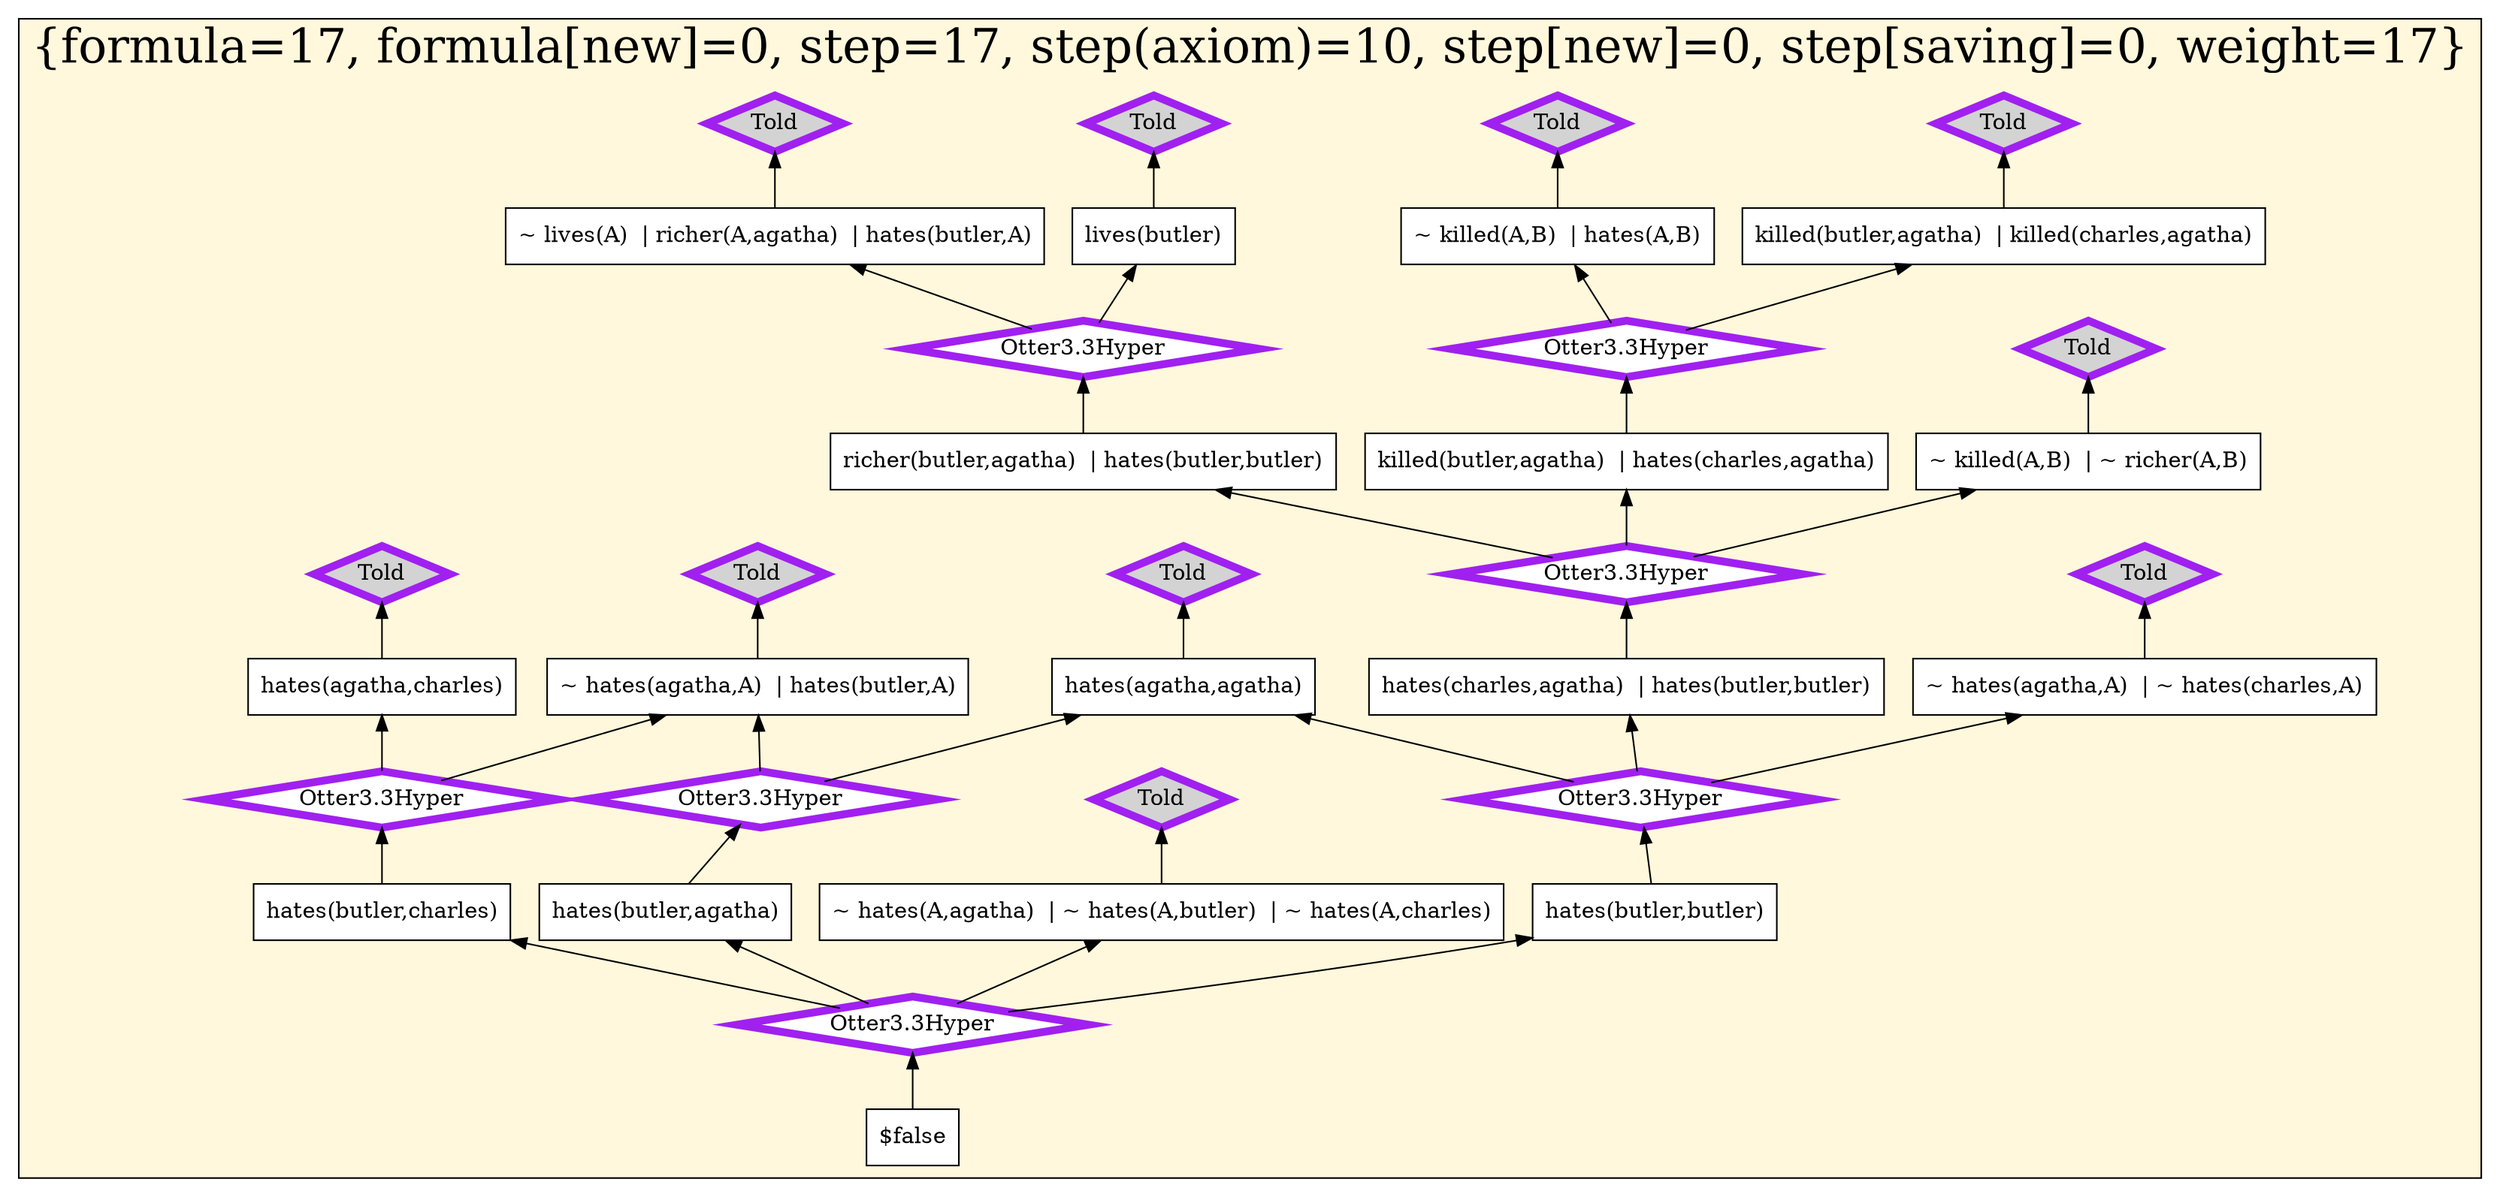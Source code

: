 digraph g 
{ rankdir=BT;
   
  "x_213" [ color="black" shape="box" label="~ lives(A)  | richer(A,agatha)  | hates(butler,A)" fillcolor="white" style="filled"  ];
  "x_336" [ color="black" shape="box" label="hates(agatha,agatha)" fillcolor="white" style="filled"  ];
  "x_383" [ color="black" shape="box" label="~ hates(agatha,A)  | ~ hates(charles,A)" fillcolor="white" style="filled"  ];
  "x_225" [ color="black" shape="box" label="hates(agatha,charles)" fillcolor="white" style="filled"  ];
  "x_130" [ color="black" shape="box" label="richer(butler,agatha)  | hates(butler,butler)" fillcolor="white" style="filled"  ];
  "x_206" [ color="black" shape="box" label="hates(butler,agatha)" fillcolor="white" style="filled"  ];
  "x_152" [ color="black" shape="box" label="hates(butler,charles)" fillcolor="white" style="filled"  ];
  "x_39" [ color="black" shape="box" label="~ killed(A,B)  | hates(A,B)" fillcolor="white" style="filled"  ];
  "x_392" [ color="black" shape="box" label="~ hates(A,agatha)  | ~ hates(A,butler)  | ~ hates(A,charles)" fillcolor="white" style="filled"  ];
  "x_3" [ color="black" shape="box" label="lives(butler)" fillcolor="white" style="filled"  ];
  "x_270" [ color="black" shape="box" label="hates(butler,butler)" fillcolor="white" style="filled"  ];
  "x_391" [ color="black" shape="box" label="hates(charles,agatha)  | hates(butler,butler)" fillcolor="white" style="filled"  ];
  "x_82" [ color="black" shape="box" label="~ hates(agatha,A)  | hates(butler,A)" fillcolor="white" style="filled"  ];
  "x_224" [ color="black" shape="box" label="killed(butler,agatha)  | hates(charles,agatha)" fillcolor="white" style="filled"  ];
  "x_390" [ color="black" shape="box" label="~ killed(A,B)  | ~ richer(A,B)" fillcolor="white" style="filled"  ];
  "x_2" [ color="black" shape="box" label="$false" fillcolor="white" style="filled"  ];
  "x_115" [ color="black" shape="box" label="killed(butler,agatha)  | killed(charles,agatha)" fillcolor="white" style="filled"  ];
  "-7f2be617:1240b4a10d1:-4724" [ URL="http://browser.inference-web.org/iwbrowser/BrowseNodeSet?url=http%3A%2F%2Finference-web.org%2Fproofs%2Ftptp%2FSolutions%2FPUZ%2FPUZ001-1%2FOtter---3.3%2Fanswer.owl%23ns_14" color="purple" shape="diamond" label="Otter3.3Hyper" fillcolor="white" style="filled" penwidth="5"  ];
  "x_130" -> "-7f2be617:1240b4a10d1:-4724";
  "-7f2be617:1240b4a10d1:-4724" -> "x_3";
  "-7f2be617:1240b4a10d1:-4724" -> "x_213";
  "-7f2be617:1240b4a10d1:-472f" [ URL="http://browser.inference-web.org/iwbrowser/BrowseNodeSet?url=http%3A%2F%2Finference-web.org%2Fproofs%2Ftptp%2FSolutions%2FPUZ%2FPUZ001-1%2FOtter---3.3%2Fanswer.owl%23ns_2" color="purple" shape="diamond" label="Told" fillcolor="lightgrey" style="filled" penwidth="5"  ];
  "x_383" -> "-7f2be617:1240b4a10d1:-472f";
  "-7f2be617:1240b4a10d1:-4744" [ URL="http://browser.inference-web.org/iwbrowser/BrowseNodeSet?url=http%3A%2F%2Finference-web.org%2Fproofs%2Ftptp%2FSolutions%2FPUZ%2FPUZ001-1%2FOtter---3.3%2Fanswer.owl%23ns_16" color="purple" shape="diamond" label="Otter3.3Hyper" fillcolor="white" style="filled" penwidth="5"  ];
  "x_206" -> "-7f2be617:1240b4a10d1:-4744";
  "-7f2be617:1240b4a10d1:-4744" -> "x_82";
  "-7f2be617:1240b4a10d1:-4744" -> "x_336";
  "-7f2be617:1240b4a10d1:-4735" [ URL="http://browser.inference-web.org/iwbrowser/BrowseNodeSet?url=http%3A%2F%2Finference-web.org%2Fproofs%2Ftptp%2FSolutions%2FPUZ%2FPUZ001-1%2FOtter---3.3%2Fanswer.owl%23ns_21" color="purple" shape="diamond" label="Otter3.3Hyper" fillcolor="white" style="filled" penwidth="5"  ];
  "x_270" -> "-7f2be617:1240b4a10d1:-4735";
  "-7f2be617:1240b4a10d1:-4735" -> "x_336";
  "-7f2be617:1240b4a10d1:-4735" -> "x_383";
  "-7f2be617:1240b4a10d1:-4735" -> "x_391";
  "-7f2be617:1240b4a10d1:-470b" [ URL="http://browser.inference-web.org/iwbrowser/BrowseNodeSet?url=http%3A%2F%2Finference-web.org%2Fproofs%2Ftptp%2FSolutions%2FPUZ%2FPUZ001-1%2FOtter---3.3%2Fanswer.owl%23ns_4" color="purple" shape="diamond" label="Told" fillcolor="lightgrey" style="filled" penwidth="5"  ];
  "x_39" -> "-7f2be617:1240b4a10d1:-470b";
  "-7f2be617:1240b4a10d1:-4753" [ URL="http://browser.inference-web.org/iwbrowser/BrowseNodeSet?url=http%3A%2F%2Finference-web.org%2Fproofs%2Ftptp%2FSolutions%2FPUZ%2FPUZ001-1%2FOtter---3.3%2Fanswer.owl%23ns_17" color="purple" shape="diamond" label="Otter3.3Hyper" fillcolor="white" style="filled" penwidth="5"  ];
  "x_152" -> "-7f2be617:1240b4a10d1:-4753";
  "-7f2be617:1240b4a10d1:-4753" -> "x_82";
  "-7f2be617:1240b4a10d1:-4753" -> "x_225";
  "-7f2be617:1240b4a10d1:-471a" [ URL="http://browser.inference-web.org/iwbrowser/BrowseNodeSet?url=http%3A%2F%2Finference-web.org%2Fproofs%2Ftptp%2FSolutions%2FPUZ%2FPUZ001-1%2FOtter---3.3%2Fanswer.owl%23ns_8" color="purple" shape="diamond" label="Told" fillcolor="lightgrey" style="filled" penwidth="5"  ];
  "x_3" -> "-7f2be617:1240b4a10d1:-471a";
  "-7f2be617:1240b4a10d1:-472a" [ URL="http://browser.inference-web.org/iwbrowser/BrowseNodeSet?url=http%3A%2F%2Finference-web.org%2Fproofs%2Ftptp%2FSolutions%2FPUZ%2FPUZ001-1%2FOtter---3.3%2Fanswer.owl%23ns_20" color="purple" shape="diamond" label="Otter3.3Hyper" fillcolor="white" style="filled" penwidth="5"  ];
  "x_391" -> "-7f2be617:1240b4a10d1:-472a";
  "-7f2be617:1240b4a10d1:-472a" -> "x_130";
  "-7f2be617:1240b4a10d1:-472a" -> "x_224";
  "-7f2be617:1240b4a10d1:-472a" -> "x_390";
  "-7f2be617:1240b4a10d1:-4749" [ URL="http://browser.inference-web.org/iwbrowser/BrowseNodeSet?url=http%3A%2F%2Finference-web.org%2Fproofs%2Ftptp%2FSolutions%2FPUZ%2FPUZ001-1%2FOtter---3.3%2Fanswer.owl%23ns_11" color="purple" shape="diamond" label="Told" fillcolor="lightgrey" style="filled" penwidth="5"  ];
  "x_225" -> "-7f2be617:1240b4a10d1:-4749";
  "-7f2be617:1240b4a10d1:-473a" [ URL="http://browser.inference-web.org/iwbrowser/BrowseNodeSet?url=http%3A%2F%2Finference-web.org%2Fproofs%2Ftptp%2FSolutions%2FPUZ%2FPUZ001-1%2FOtter---3.3%2Fanswer.owl%23ns_3" color="purple" shape="diamond" label="Told" fillcolor="lightgrey" style="filled" penwidth="5"  ];
  "x_392" -> "-7f2be617:1240b4a10d1:-473a";
  "-7f2be617:1240b4a10d1:-4710" [ URL="http://browser.inference-web.org/iwbrowser/BrowseNodeSet?url=http%3A%2F%2Finference-web.org%2Fproofs%2Ftptp%2FSolutions%2FPUZ%2FPUZ001-1%2FOtter---3.3%2Fanswer.owl%23ns_18" color="purple" shape="diamond" label="Otter3.3Hyper" fillcolor="white" style="filled" penwidth="5"  ];
  "x_224" -> "-7f2be617:1240b4a10d1:-4710";
  "-7f2be617:1240b4a10d1:-4710" -> "x_39";
  "-7f2be617:1240b4a10d1:-4710" -> "x_115";
  "-7f2be617:1240b4a10d1:-474e" [ URL="http://browser.inference-web.org/iwbrowser/BrowseNodeSet?url=http%3A%2F%2Finference-web.org%2Fproofs%2Ftptp%2FSolutions%2FPUZ%2FPUZ001-1%2FOtter---3.3%2Fanswer.owl%23ns_5" color="purple" shape="diamond" label="Told" fillcolor="lightgrey" style="filled" penwidth="5"  ];
  "x_82" -> "-7f2be617:1240b4a10d1:-474e";
  "-7f2be617:1240b4a10d1:-471f" [ URL="http://browser.inference-web.org/iwbrowser/BrowseNodeSet?url=http%3A%2F%2Finference-web.org%2Fproofs%2Ftptp%2FSolutions%2FPUZ%2FPUZ001-1%2FOtter---3.3%2Fanswer.owl%23ns_6" color="purple" shape="diamond" label="Told" fillcolor="lightgrey" style="filled" penwidth="5"  ];
  "x_213" -> "-7f2be617:1240b4a10d1:-471f";
  "-7f2be617:1240b4a10d1:-475a" [ URL="http://browser.inference-web.org/iwbrowser/BrowseNodeSet?url=http%3A%2F%2Finference-web.org%2Fproofs%2Ftptp%2FSolutions%2FPUZ%2FPUZ001-1%2FOtter---3.3%2Fanswer.owl%23answer" color="purple" shape="diamond" label="Otter3.3Hyper" fillcolor="white" style="filled" penwidth="5"  ];
  "x_2" -> "-7f2be617:1240b4a10d1:-475a";
  "-7f2be617:1240b4a10d1:-475a" -> "x_152";
  "-7f2be617:1240b4a10d1:-475a" -> "x_206";
  "-7f2be617:1240b4a10d1:-475a" -> "x_270";
  "-7f2be617:1240b4a10d1:-475a" -> "x_392";
  "-7f2be617:1240b4a10d1:-4706" [ URL="http://browser.inference-web.org/iwbrowser/BrowseNodeSet?url=http%3A%2F%2Finference-web.org%2Fproofs%2Ftptp%2FSolutions%2FPUZ%2FPUZ001-1%2FOtter---3.3%2Fanswer.owl%23ns_12" color="purple" shape="diamond" label="Told" fillcolor="lightgrey" style="filled" penwidth="5"  ];
  "x_115" -> "-7f2be617:1240b4a10d1:-4706";
  "-7f2be617:1240b4a10d1:-4715" [ URL="http://browser.inference-web.org/iwbrowser/BrowseNodeSet?url=http%3A%2F%2Finference-web.org%2Fproofs%2Ftptp%2FSolutions%2FPUZ%2FPUZ001-1%2FOtter---3.3%2Fanswer.owl%23ns_1" color="purple" shape="diamond" label="Told" fillcolor="lightgrey" style="filled" penwidth="5"  ];
  "x_390" -> "-7f2be617:1240b4a10d1:-4715";
  "-7f2be617:1240b4a10d1:-473f" [ URL="http://browser.inference-web.org/iwbrowser/BrowseNodeSet?url=http%3A%2F%2Finference-web.org%2Fproofs%2Ftptp%2FSolutions%2FPUZ%2FPUZ001-1%2FOtter---3.3%2Fanswer.owl%23ns_10" color="purple" shape="diamond" label="Told" fillcolor="lightgrey" style="filled" penwidth="5"  ];
  "x_336" -> "-7f2be617:1240b4a10d1:-473f";
  
 subgraph cluster_opt 
{ labelloc=b label="{formula=17, formula[new]=0, step=17, step(axiom)=10, step[new]=0, step[saving]=0, weight=17}" 
 fontsize=30 fillcolor=cornsilk style=filled 
  x_2 ; x_206 ; x_3 ; x_39 ; x_336 ; x_383 ; x_130 ; x_225 ; x_224 ; x_152 ; x_392 ; x_115 ; x_82 ; x_213 ; x_270 ; x_391 ; x_390 ; "-7f2be617:1240b4a10d1:-4724" ;
 "-7f2be617:1240b4a10d1:-472f" ;
 "-7f2be617:1240b4a10d1:-4744" ;
 "-7f2be617:1240b4a10d1:-4735" ;
 "-7f2be617:1240b4a10d1:-470b" ;
 "-7f2be617:1240b4a10d1:-4753" ;
 "-7f2be617:1240b4a10d1:-471a" ;
 "-7f2be617:1240b4a10d1:-472a" ;
 "-7f2be617:1240b4a10d1:-4749" ;
 "-7f2be617:1240b4a10d1:-473a" ;
 "-7f2be617:1240b4a10d1:-4710" ;
 "-7f2be617:1240b4a10d1:-474e" ;
 "-7f2be617:1240b4a10d1:-471f" ;
 "-7f2be617:1240b4a10d1:-475a" ;
 "-7f2be617:1240b4a10d1:-4706" ;
 "-7f2be617:1240b4a10d1:-473f" ;
 "-7f2be617:1240b4a10d1:-4715" ;
 
}
 
}
